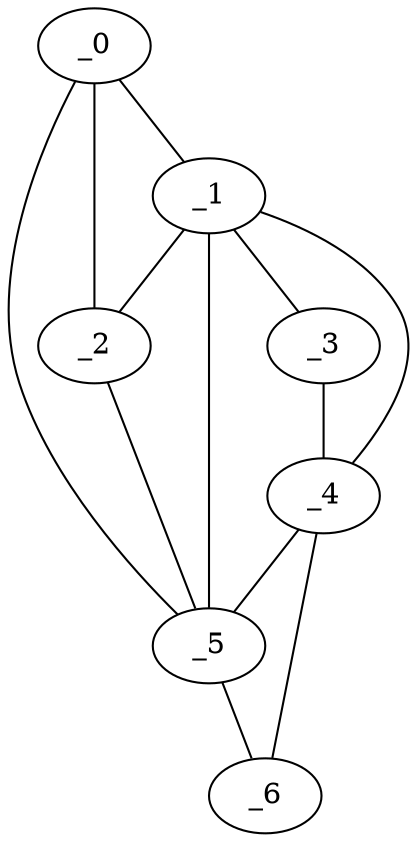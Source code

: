 graph "obj36__145.gxl" {
	_0	 [x=43,
		y=102];
	_1	 [x=45,
		y=61];
	_0 -- _1	 [valence=1];
	_2	 [x=52,
		y=100];
	_0 -- _2	 [valence=2];
	_5	 [x=104,
		y=109];
	_0 -- _5	 [valence=1];
	_1 -- _2	 [valence=2];
	_3	 [x=66,
		y=24];
	_1 -- _3	 [valence=1];
	_4	 [x=71,
		y=23];
	_1 -- _4	 [valence=1];
	_1 -- _5	 [valence=2];
	_2 -- _5	 [valence=1];
	_3 -- _4	 [valence=1];
	_4 -- _5	 [valence=2];
	_6	 [x=110,
		y=107];
	_4 -- _6	 [valence=1];
	_5 -- _6	 [valence=1];
}
